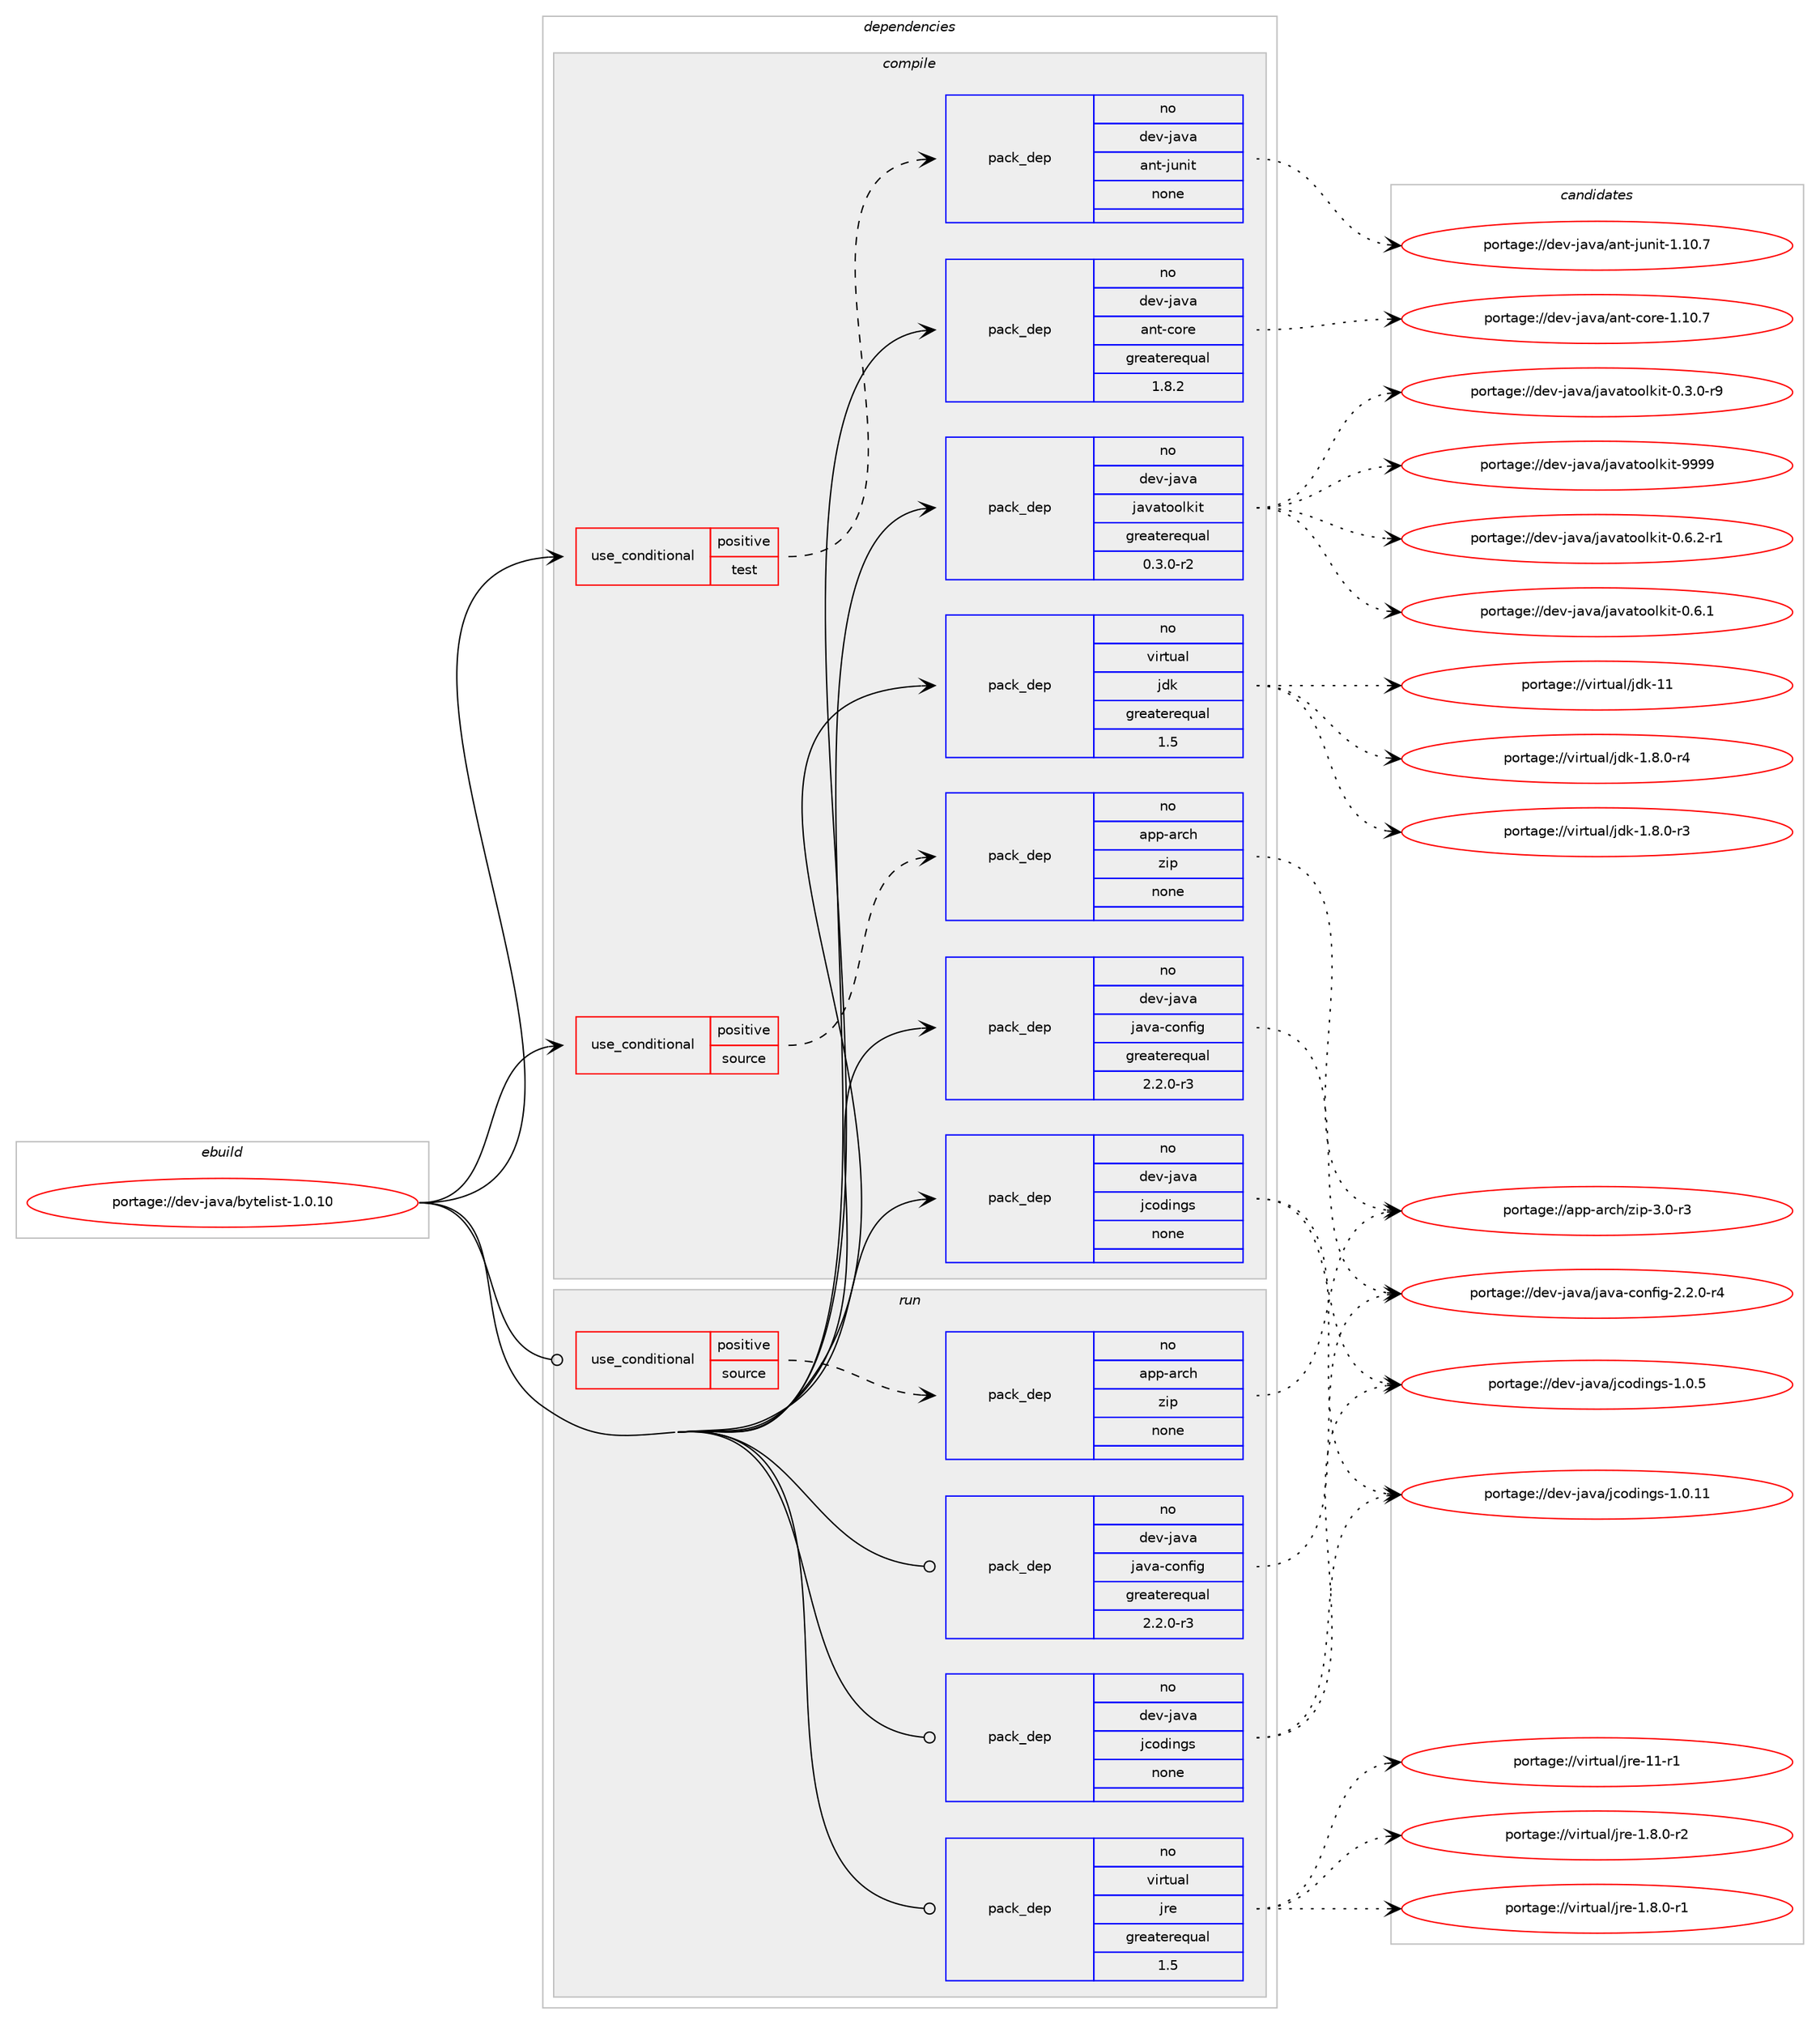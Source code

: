 digraph prolog {

# *************
# Graph options
# *************

newrank=true;
concentrate=true;
compound=true;
graph [rankdir=LR,fontname=Helvetica,fontsize=10,ranksep=1.5];#, ranksep=2.5, nodesep=0.2];
edge  [arrowhead=vee];
node  [fontname=Helvetica,fontsize=10];

# **********
# The ebuild
# **********

subgraph cluster_leftcol {
color=gray;
rank=same;
label=<<i>ebuild</i>>;
id [label="portage://dev-java/bytelist-1.0.10", color=red, width=4, href="../dev-java/bytelist-1.0.10.svg"];
}

# ****************
# The dependencies
# ****************

subgraph cluster_midcol {
color=gray;
label=<<i>dependencies</i>>;
subgraph cluster_compile {
fillcolor="#eeeeee";
style=filled;
label=<<i>compile</i>>;
subgraph cond130521 {
dependency533403 [label=<<TABLE BORDER="0" CELLBORDER="1" CELLSPACING="0" CELLPADDING="4"><TR><TD ROWSPAN="3" CELLPADDING="10">use_conditional</TD></TR><TR><TD>positive</TD></TR><TR><TD>source</TD></TR></TABLE>>, shape=none, color=red];
subgraph pack397261 {
dependency533404 [label=<<TABLE BORDER="0" CELLBORDER="1" CELLSPACING="0" CELLPADDING="4" WIDTH="220"><TR><TD ROWSPAN="6" CELLPADDING="30">pack_dep</TD></TR><TR><TD WIDTH="110">no</TD></TR><TR><TD>app-arch</TD></TR><TR><TD>zip</TD></TR><TR><TD>none</TD></TR><TR><TD></TD></TR></TABLE>>, shape=none, color=blue];
}
dependency533403:e -> dependency533404:w [weight=20,style="dashed",arrowhead="vee"];
}
id:e -> dependency533403:w [weight=20,style="solid",arrowhead="vee"];
subgraph cond130522 {
dependency533405 [label=<<TABLE BORDER="0" CELLBORDER="1" CELLSPACING="0" CELLPADDING="4"><TR><TD ROWSPAN="3" CELLPADDING="10">use_conditional</TD></TR><TR><TD>positive</TD></TR><TR><TD>test</TD></TR></TABLE>>, shape=none, color=red];
subgraph pack397262 {
dependency533406 [label=<<TABLE BORDER="0" CELLBORDER="1" CELLSPACING="0" CELLPADDING="4" WIDTH="220"><TR><TD ROWSPAN="6" CELLPADDING="30">pack_dep</TD></TR><TR><TD WIDTH="110">no</TD></TR><TR><TD>dev-java</TD></TR><TR><TD>ant-junit</TD></TR><TR><TD>none</TD></TR><TR><TD></TD></TR></TABLE>>, shape=none, color=blue];
}
dependency533405:e -> dependency533406:w [weight=20,style="dashed",arrowhead="vee"];
}
id:e -> dependency533405:w [weight=20,style="solid",arrowhead="vee"];
subgraph pack397263 {
dependency533407 [label=<<TABLE BORDER="0" CELLBORDER="1" CELLSPACING="0" CELLPADDING="4" WIDTH="220"><TR><TD ROWSPAN="6" CELLPADDING="30">pack_dep</TD></TR><TR><TD WIDTH="110">no</TD></TR><TR><TD>dev-java</TD></TR><TR><TD>ant-core</TD></TR><TR><TD>greaterequal</TD></TR><TR><TD>1.8.2</TD></TR></TABLE>>, shape=none, color=blue];
}
id:e -> dependency533407:w [weight=20,style="solid",arrowhead="vee"];
subgraph pack397264 {
dependency533408 [label=<<TABLE BORDER="0" CELLBORDER="1" CELLSPACING="0" CELLPADDING="4" WIDTH="220"><TR><TD ROWSPAN="6" CELLPADDING="30">pack_dep</TD></TR><TR><TD WIDTH="110">no</TD></TR><TR><TD>dev-java</TD></TR><TR><TD>java-config</TD></TR><TR><TD>greaterequal</TD></TR><TR><TD>2.2.0-r3</TD></TR></TABLE>>, shape=none, color=blue];
}
id:e -> dependency533408:w [weight=20,style="solid",arrowhead="vee"];
subgraph pack397265 {
dependency533409 [label=<<TABLE BORDER="0" CELLBORDER="1" CELLSPACING="0" CELLPADDING="4" WIDTH="220"><TR><TD ROWSPAN="6" CELLPADDING="30">pack_dep</TD></TR><TR><TD WIDTH="110">no</TD></TR><TR><TD>dev-java</TD></TR><TR><TD>javatoolkit</TD></TR><TR><TD>greaterequal</TD></TR><TR><TD>0.3.0-r2</TD></TR></TABLE>>, shape=none, color=blue];
}
id:e -> dependency533409:w [weight=20,style="solid",arrowhead="vee"];
subgraph pack397266 {
dependency533410 [label=<<TABLE BORDER="0" CELLBORDER="1" CELLSPACING="0" CELLPADDING="4" WIDTH="220"><TR><TD ROWSPAN="6" CELLPADDING="30">pack_dep</TD></TR><TR><TD WIDTH="110">no</TD></TR><TR><TD>dev-java</TD></TR><TR><TD>jcodings</TD></TR><TR><TD>none</TD></TR><TR><TD></TD></TR></TABLE>>, shape=none, color=blue];
}
id:e -> dependency533410:w [weight=20,style="solid",arrowhead="vee"];
subgraph pack397267 {
dependency533411 [label=<<TABLE BORDER="0" CELLBORDER="1" CELLSPACING="0" CELLPADDING="4" WIDTH="220"><TR><TD ROWSPAN="6" CELLPADDING="30">pack_dep</TD></TR><TR><TD WIDTH="110">no</TD></TR><TR><TD>virtual</TD></TR><TR><TD>jdk</TD></TR><TR><TD>greaterequal</TD></TR><TR><TD>1.5</TD></TR></TABLE>>, shape=none, color=blue];
}
id:e -> dependency533411:w [weight=20,style="solid",arrowhead="vee"];
}
subgraph cluster_compileandrun {
fillcolor="#eeeeee";
style=filled;
label=<<i>compile and run</i>>;
}
subgraph cluster_run {
fillcolor="#eeeeee";
style=filled;
label=<<i>run</i>>;
subgraph cond130523 {
dependency533412 [label=<<TABLE BORDER="0" CELLBORDER="1" CELLSPACING="0" CELLPADDING="4"><TR><TD ROWSPAN="3" CELLPADDING="10">use_conditional</TD></TR><TR><TD>positive</TD></TR><TR><TD>source</TD></TR></TABLE>>, shape=none, color=red];
subgraph pack397268 {
dependency533413 [label=<<TABLE BORDER="0" CELLBORDER="1" CELLSPACING="0" CELLPADDING="4" WIDTH="220"><TR><TD ROWSPAN="6" CELLPADDING="30">pack_dep</TD></TR><TR><TD WIDTH="110">no</TD></TR><TR><TD>app-arch</TD></TR><TR><TD>zip</TD></TR><TR><TD>none</TD></TR><TR><TD></TD></TR></TABLE>>, shape=none, color=blue];
}
dependency533412:e -> dependency533413:w [weight=20,style="dashed",arrowhead="vee"];
}
id:e -> dependency533412:w [weight=20,style="solid",arrowhead="odot"];
subgraph pack397269 {
dependency533414 [label=<<TABLE BORDER="0" CELLBORDER="1" CELLSPACING="0" CELLPADDING="4" WIDTH="220"><TR><TD ROWSPAN="6" CELLPADDING="30">pack_dep</TD></TR><TR><TD WIDTH="110">no</TD></TR><TR><TD>dev-java</TD></TR><TR><TD>java-config</TD></TR><TR><TD>greaterequal</TD></TR><TR><TD>2.2.0-r3</TD></TR></TABLE>>, shape=none, color=blue];
}
id:e -> dependency533414:w [weight=20,style="solid",arrowhead="odot"];
subgraph pack397270 {
dependency533415 [label=<<TABLE BORDER="0" CELLBORDER="1" CELLSPACING="0" CELLPADDING="4" WIDTH="220"><TR><TD ROWSPAN="6" CELLPADDING="30">pack_dep</TD></TR><TR><TD WIDTH="110">no</TD></TR><TR><TD>dev-java</TD></TR><TR><TD>jcodings</TD></TR><TR><TD>none</TD></TR><TR><TD></TD></TR></TABLE>>, shape=none, color=blue];
}
id:e -> dependency533415:w [weight=20,style="solid",arrowhead="odot"];
subgraph pack397271 {
dependency533416 [label=<<TABLE BORDER="0" CELLBORDER="1" CELLSPACING="0" CELLPADDING="4" WIDTH="220"><TR><TD ROWSPAN="6" CELLPADDING="30">pack_dep</TD></TR><TR><TD WIDTH="110">no</TD></TR><TR><TD>virtual</TD></TR><TR><TD>jre</TD></TR><TR><TD>greaterequal</TD></TR><TR><TD>1.5</TD></TR></TABLE>>, shape=none, color=blue];
}
id:e -> dependency533416:w [weight=20,style="solid",arrowhead="odot"];
}
}

# **************
# The candidates
# **************

subgraph cluster_choices {
rank=same;
color=gray;
label=<<i>candidates</i>>;

subgraph choice397261 {
color=black;
nodesep=1;
choice9711211245971149910447122105112455146484511451 [label="portage://app-arch/zip-3.0-r3", color=red, width=4,href="../app-arch/zip-3.0-r3.svg"];
dependency533404:e -> choice9711211245971149910447122105112455146484511451:w [style=dotted,weight="100"];
}
subgraph choice397262 {
color=black;
nodesep=1;
choice10010111845106971189747971101164510611711010511645494649484655 [label="portage://dev-java/ant-junit-1.10.7", color=red, width=4,href="../dev-java/ant-junit-1.10.7.svg"];
dependency533406:e -> choice10010111845106971189747971101164510611711010511645494649484655:w [style=dotted,weight="100"];
}
subgraph choice397263 {
color=black;
nodesep=1;
choice1001011184510697118974797110116459911111410145494649484655 [label="portage://dev-java/ant-core-1.10.7", color=red, width=4,href="../dev-java/ant-core-1.10.7.svg"];
dependency533407:e -> choice1001011184510697118974797110116459911111410145494649484655:w [style=dotted,weight="100"];
}
subgraph choice397264 {
color=black;
nodesep=1;
choice10010111845106971189747106971189745991111101021051034550465046484511452 [label="portage://dev-java/java-config-2.2.0-r4", color=red, width=4,href="../dev-java/java-config-2.2.0-r4.svg"];
dependency533408:e -> choice10010111845106971189747106971189745991111101021051034550465046484511452:w [style=dotted,weight="100"];
}
subgraph choice397265 {
color=black;
nodesep=1;
choice1001011184510697118974710697118971161111111081071051164557575757 [label="portage://dev-java/javatoolkit-9999", color=red, width=4,href="../dev-java/javatoolkit-9999.svg"];
choice1001011184510697118974710697118971161111111081071051164548465446504511449 [label="portage://dev-java/javatoolkit-0.6.2-r1", color=red, width=4,href="../dev-java/javatoolkit-0.6.2-r1.svg"];
choice100101118451069711897471069711897116111111108107105116454846544649 [label="portage://dev-java/javatoolkit-0.6.1", color=red, width=4,href="../dev-java/javatoolkit-0.6.1.svg"];
choice1001011184510697118974710697118971161111111081071051164548465146484511457 [label="portage://dev-java/javatoolkit-0.3.0-r9", color=red, width=4,href="../dev-java/javatoolkit-0.3.0-r9.svg"];
dependency533409:e -> choice1001011184510697118974710697118971161111111081071051164557575757:w [style=dotted,weight="100"];
dependency533409:e -> choice1001011184510697118974710697118971161111111081071051164548465446504511449:w [style=dotted,weight="100"];
dependency533409:e -> choice100101118451069711897471069711897116111111108107105116454846544649:w [style=dotted,weight="100"];
dependency533409:e -> choice1001011184510697118974710697118971161111111081071051164548465146484511457:w [style=dotted,weight="100"];
}
subgraph choice397266 {
color=black;
nodesep=1;
choice1001011184510697118974710699111100105110103115454946484653 [label="portage://dev-java/jcodings-1.0.5", color=red, width=4,href="../dev-java/jcodings-1.0.5.svg"];
choice100101118451069711897471069911110010511010311545494648464949 [label="portage://dev-java/jcodings-1.0.11", color=red, width=4,href="../dev-java/jcodings-1.0.11.svg"];
dependency533410:e -> choice1001011184510697118974710699111100105110103115454946484653:w [style=dotted,weight="100"];
dependency533410:e -> choice100101118451069711897471069911110010511010311545494648464949:w [style=dotted,weight="100"];
}
subgraph choice397267 {
color=black;
nodesep=1;
choice1181051141161179710847106100107454949 [label="portage://virtual/jdk-11", color=red, width=4,href="../virtual/jdk-11.svg"];
choice11810511411611797108471061001074549465646484511452 [label="portage://virtual/jdk-1.8.0-r4", color=red, width=4,href="../virtual/jdk-1.8.0-r4.svg"];
choice11810511411611797108471061001074549465646484511451 [label="portage://virtual/jdk-1.8.0-r3", color=red, width=4,href="../virtual/jdk-1.8.0-r3.svg"];
dependency533411:e -> choice1181051141161179710847106100107454949:w [style=dotted,weight="100"];
dependency533411:e -> choice11810511411611797108471061001074549465646484511452:w [style=dotted,weight="100"];
dependency533411:e -> choice11810511411611797108471061001074549465646484511451:w [style=dotted,weight="100"];
}
subgraph choice397268 {
color=black;
nodesep=1;
choice9711211245971149910447122105112455146484511451 [label="portage://app-arch/zip-3.0-r3", color=red, width=4,href="../app-arch/zip-3.0-r3.svg"];
dependency533413:e -> choice9711211245971149910447122105112455146484511451:w [style=dotted,weight="100"];
}
subgraph choice397269 {
color=black;
nodesep=1;
choice10010111845106971189747106971189745991111101021051034550465046484511452 [label="portage://dev-java/java-config-2.2.0-r4", color=red, width=4,href="../dev-java/java-config-2.2.0-r4.svg"];
dependency533414:e -> choice10010111845106971189747106971189745991111101021051034550465046484511452:w [style=dotted,weight="100"];
}
subgraph choice397270 {
color=black;
nodesep=1;
choice1001011184510697118974710699111100105110103115454946484653 [label="portage://dev-java/jcodings-1.0.5", color=red, width=4,href="../dev-java/jcodings-1.0.5.svg"];
choice100101118451069711897471069911110010511010311545494648464949 [label="portage://dev-java/jcodings-1.0.11", color=red, width=4,href="../dev-java/jcodings-1.0.11.svg"];
dependency533415:e -> choice1001011184510697118974710699111100105110103115454946484653:w [style=dotted,weight="100"];
dependency533415:e -> choice100101118451069711897471069911110010511010311545494648464949:w [style=dotted,weight="100"];
}
subgraph choice397271 {
color=black;
nodesep=1;
choice11810511411611797108471061141014549494511449 [label="portage://virtual/jre-11-r1", color=red, width=4,href="../virtual/jre-11-r1.svg"];
choice11810511411611797108471061141014549465646484511450 [label="portage://virtual/jre-1.8.0-r2", color=red, width=4,href="../virtual/jre-1.8.0-r2.svg"];
choice11810511411611797108471061141014549465646484511449 [label="portage://virtual/jre-1.8.0-r1", color=red, width=4,href="../virtual/jre-1.8.0-r1.svg"];
dependency533416:e -> choice11810511411611797108471061141014549494511449:w [style=dotted,weight="100"];
dependency533416:e -> choice11810511411611797108471061141014549465646484511450:w [style=dotted,weight="100"];
dependency533416:e -> choice11810511411611797108471061141014549465646484511449:w [style=dotted,weight="100"];
}
}

}
